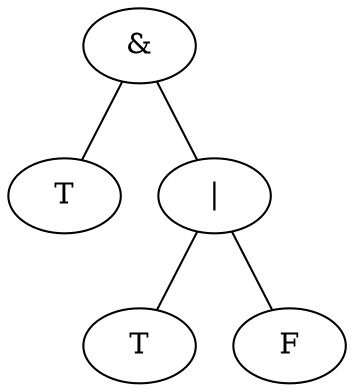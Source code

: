 graph "AST"
{
   root [label="&"];
   root -- a;
   a [label="T"];
   root -- b;
   b [label="|"];
   b -- c;
   c [label="T"]
   b -- d;
   d [label="F"];
}